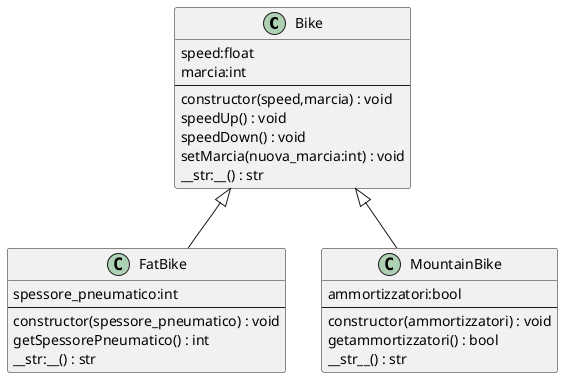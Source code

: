 @startuml Bicicletta
Bike <|--FatBike
Bike <|--MountainBike

class Bike{
 speed:float
 marcia:int
 --
 constructor(speed,marcia) : void
 speedUp() : void
 speedDown() : void
 setMarcia(nuova_marcia:int) : void
 __str:__() : str
}
class FatBike{
 spessore_pneumatico:int
 --
 constructor(spessore_pneumatico) : void
 getSpessorePneumatico() : int
 __str:__() : str
}
class MountainBike{
 ammortizzatori:bool
 --
 constructor(ammortizzatori) : void
 getammortizzatori() : bool
 __str__() : str
}
@enduml
